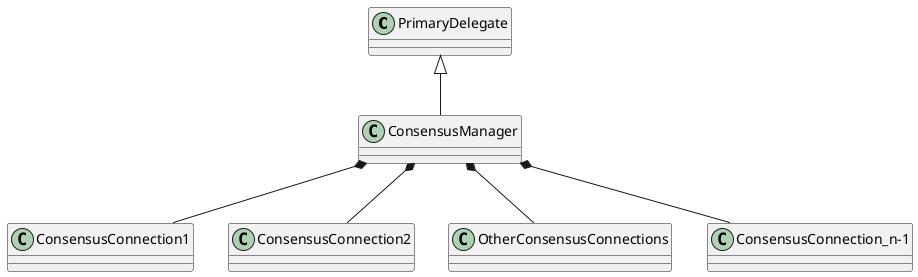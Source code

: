 @startuml


PrimaryDelegate <|-down- ConsensusManager
ConsensusManager *-down- ConsensusConnection1
ConsensusManager *-down- ConsensusConnection2
ConsensusManager *-down- OtherConsensusConnections
ConsensusManager *-down- "ConsensusConnection_n-1"

@enduml
